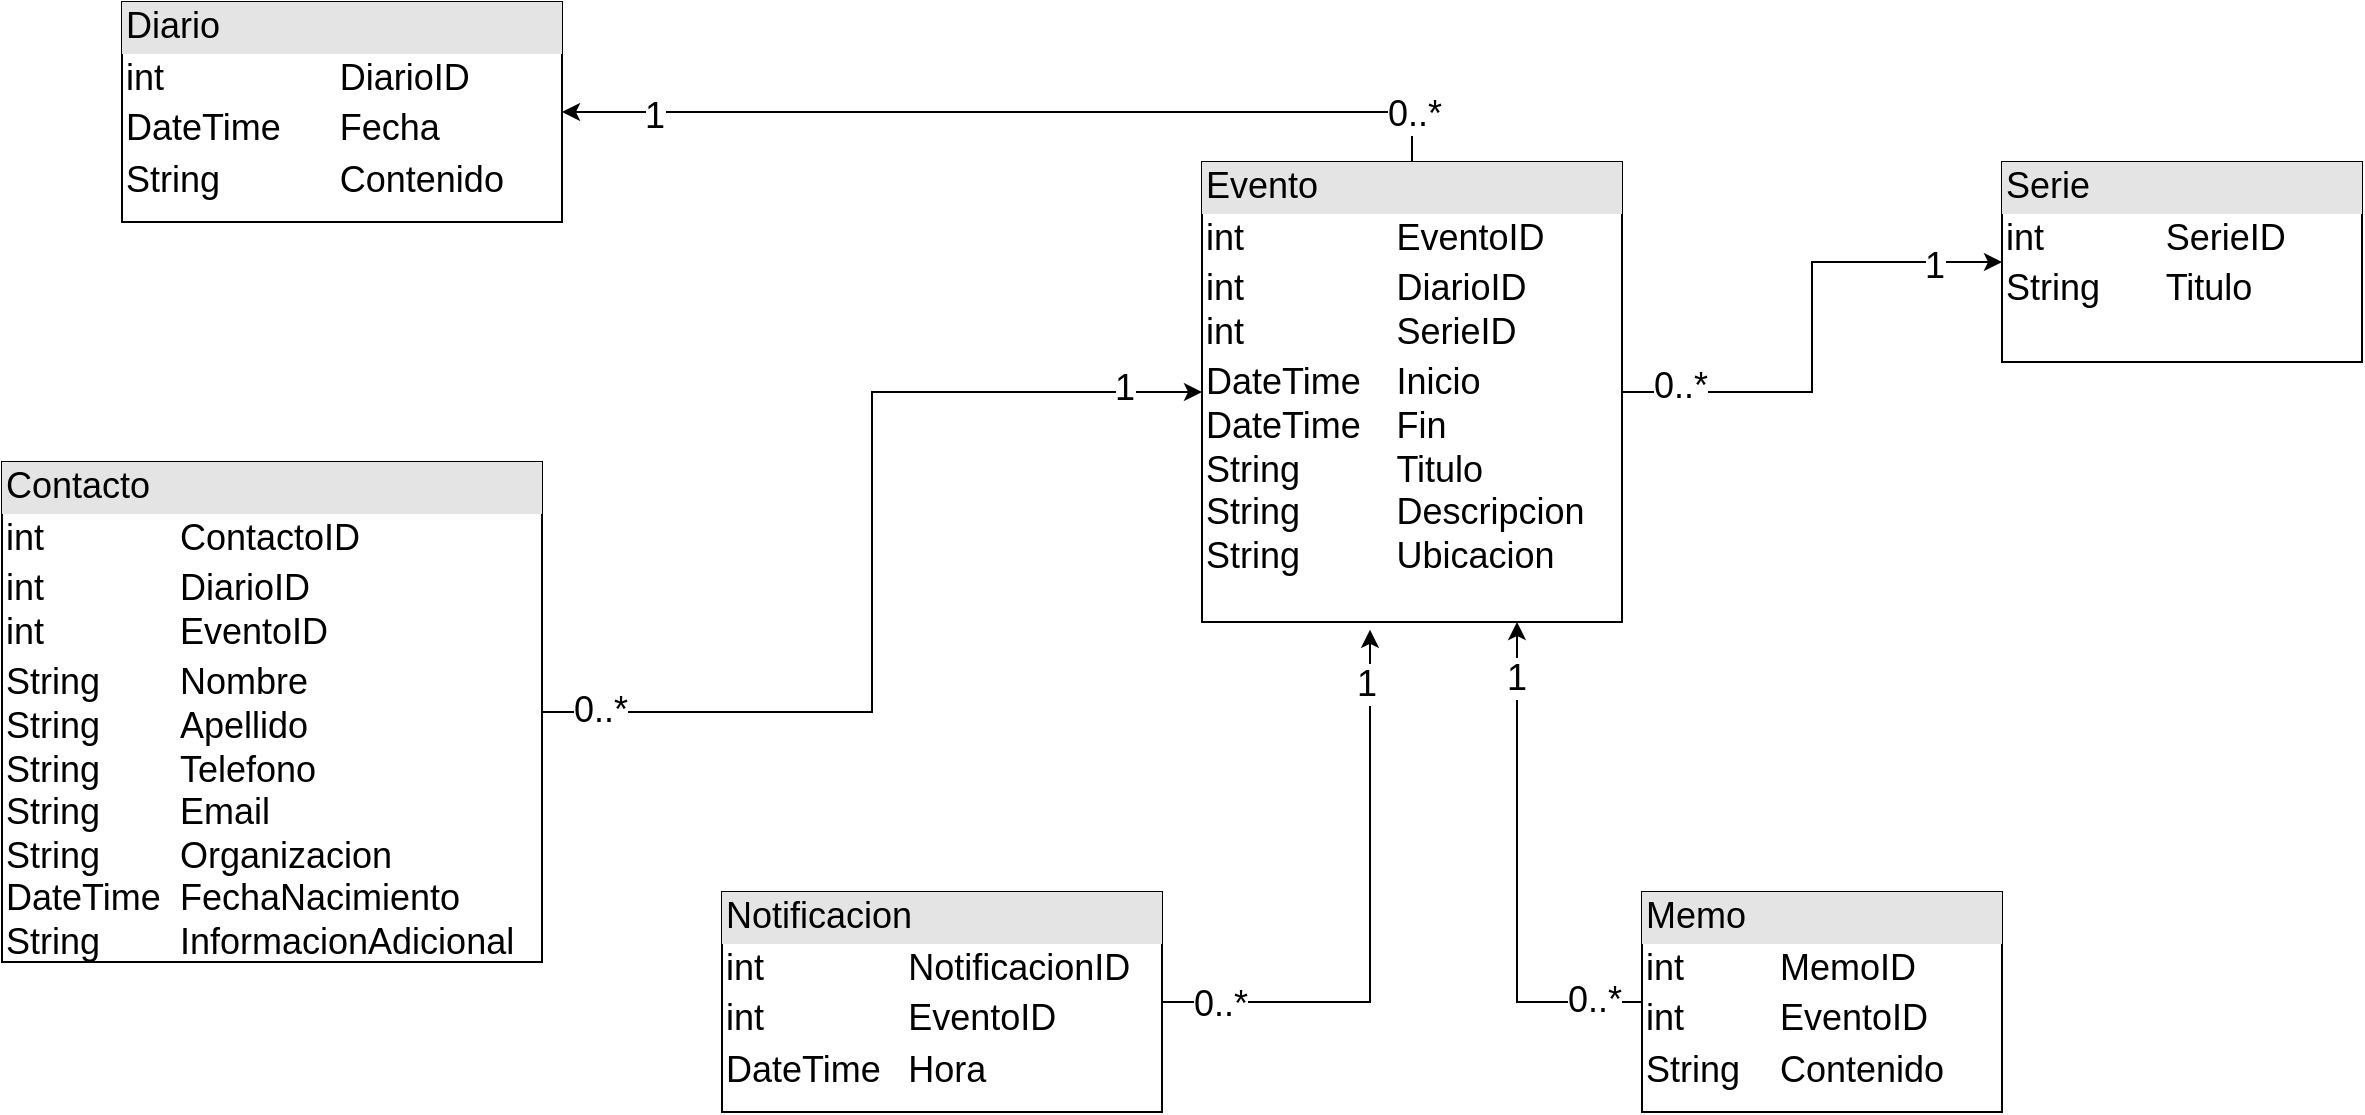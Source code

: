 <mxfile version="14.6.1" type="device"><diagram id="wIh8t5mPLOcBqdB9Jo3H" name="Page-1"><mxGraphModel dx="1303" dy="752" grid="1" gridSize="10" guides="1" tooltips="1" connect="1" arrows="1" fold="1" page="1" pageScale="1" pageWidth="827" pageHeight="1169" math="0" shadow="0"><root><mxCell id="0"/><mxCell id="1" parent="0"/><mxCell id="i-67r1jPQigWwQzcKloS-20" style="edgeStyle=orthogonalEdgeStyle;rounded=0;orthogonalLoop=1;jettySize=auto;html=1;entryX=0;entryY=0.5;entryDx=0;entryDy=0;fontSize=18;" parent="1" source="i-67r1jPQigWwQzcKloS-8" target="i-67r1jPQigWwQzcKloS-11" edge="1"><mxGeometry relative="1" as="geometry"/></mxCell><mxCell id="i-67r1jPQigWwQzcKloS-21" value="0..*" style="edgeLabel;html=1;align=center;verticalAlign=middle;resizable=0;points=[];fontSize=18;" parent="i-67r1jPQigWwQzcKloS-20" vertex="1" connectable="0"><mxGeometry x="-0.884" y="1" relative="1" as="geometry"><mxPoint as="offset"/></mxGeometry></mxCell><mxCell id="i-67r1jPQigWwQzcKloS-22" value="1" style="edgeLabel;html=1;align=center;verticalAlign=middle;resizable=0;points=[];fontSize=18;" parent="i-67r1jPQigWwQzcKloS-20" vertex="1" connectable="0"><mxGeometry x="0.838" y="2" relative="1" as="geometry"><mxPoint as="offset"/></mxGeometry></mxCell><mxCell id="i-67r1jPQigWwQzcKloS-8" value="&lt;div style=&quot;box-sizing: border-box ; width: 100% ; background: #e4e4e4 ; padding: 2px&quot;&gt;Contacto&lt;/div&gt;&lt;table style=&quot;width: 100% ; font-size: 1em&quot; cellpadding=&quot;2&quot; cellspacing=&quot;0&quot;&gt;&lt;tbody&gt;&lt;tr&gt;&lt;td&gt;int&lt;/td&gt;&lt;td&gt;ContactoID&lt;/td&gt;&lt;/tr&gt;&lt;tr&gt;&lt;td&gt;int&lt;br&gt;int&lt;/td&gt;&lt;td&gt;DiarioID&lt;br&gt;EventoID&lt;/td&gt;&lt;/tr&gt;&lt;tr&gt;&lt;td&gt;String&lt;br&gt;String&lt;br&gt;String&lt;br&gt;String&lt;br&gt;String&lt;br&gt;DateTime&lt;br&gt;String&lt;/td&gt;&lt;td&gt;Nombre&lt;br&gt;Apellido&lt;br&gt;Telefono&lt;br&gt;Email&lt;br&gt;Organizacion&lt;br&gt;FechaNacimiento&lt;br&gt;InformacionAdicional&lt;/td&gt;&lt;/tr&gt;&lt;/tbody&gt;&lt;/table&gt;" style="verticalAlign=top;align=left;overflow=fill;html=1;fontSize=18;" parent="1" vertex="1"><mxGeometry x="50" y="260" width="270" height="250" as="geometry"/></mxCell><mxCell id="i-67r1jPQigWwQzcKloS-23" style="edgeStyle=orthogonalEdgeStyle;rounded=0;orthogonalLoop=1;jettySize=auto;html=1;entryX=0.75;entryY=1;entryDx=0;entryDy=0;fontSize=18;" parent="1" source="i-67r1jPQigWwQzcKloS-9" target="i-67r1jPQigWwQzcKloS-11" edge="1"><mxGeometry relative="1" as="geometry"/></mxCell><mxCell id="i-67r1jPQigWwQzcKloS-24" value="0..*" style="edgeLabel;html=1;align=center;verticalAlign=middle;resizable=0;points=[];fontSize=18;" parent="i-67r1jPQigWwQzcKloS-23" vertex="1" connectable="0"><mxGeometry x="-0.804" y="-1" relative="1" as="geometry"><mxPoint as="offset"/></mxGeometry></mxCell><mxCell id="i-67r1jPQigWwQzcKloS-25" value="1" style="edgeLabel;html=1;align=center;verticalAlign=middle;resizable=0;points=[];fontSize=18;" parent="i-67r1jPQigWwQzcKloS-23" vertex="1" connectable="0"><mxGeometry x="0.781" y="1" relative="1" as="geometry"><mxPoint as="offset"/></mxGeometry></mxCell><mxCell id="i-67r1jPQigWwQzcKloS-9" value="&lt;div style=&quot;box-sizing: border-box ; width: 100% ; background: #e4e4e4 ; padding: 2px&quot;&gt;Memo&lt;/div&gt;&lt;table style=&quot;width: 100% ; font-size: 1em&quot; cellpadding=&quot;2&quot; cellspacing=&quot;0&quot;&gt;&lt;tbody&gt;&lt;tr&gt;&lt;td&gt;int&lt;/td&gt;&lt;td&gt;MemoID&lt;/td&gt;&lt;/tr&gt;&lt;tr&gt;&lt;td&gt;int&lt;/td&gt;&lt;td&gt;EventoID&lt;/td&gt;&lt;/tr&gt;&lt;tr&gt;&lt;td&gt;String&lt;/td&gt;&lt;td&gt;Contenido&lt;/td&gt;&lt;/tr&gt;&lt;/tbody&gt;&lt;/table&gt;" style="verticalAlign=top;align=left;overflow=fill;html=1;fontSize=18;" parent="1" vertex="1"><mxGeometry x="870" y="475" width="180" height="110" as="geometry"/></mxCell><mxCell id="i-67r1jPQigWwQzcKloS-26" style="edgeStyle=orthogonalEdgeStyle;rounded=0;orthogonalLoop=1;jettySize=auto;html=1;entryX=0.4;entryY=1.017;entryDx=0;entryDy=0;entryPerimeter=0;fontSize=18;" parent="1" source="i-67r1jPQigWwQzcKloS-10" target="i-67r1jPQigWwQzcKloS-11" edge="1"><mxGeometry relative="1" as="geometry"/></mxCell><mxCell id="i-67r1jPQigWwQzcKloS-27" value="0..*" style="edgeLabel;html=1;align=center;verticalAlign=middle;resizable=0;points=[];fontSize=18;" parent="i-67r1jPQigWwQzcKloS-26" vertex="1" connectable="0"><mxGeometry x="-0.8" y="-1" relative="1" as="geometry"><mxPoint as="offset"/></mxGeometry></mxCell><mxCell id="i-67r1jPQigWwQzcKloS-28" value="1" style="edgeLabel;html=1;align=center;verticalAlign=middle;resizable=0;points=[];fontSize=18;" parent="i-67r1jPQigWwQzcKloS-26" vertex="1" connectable="0"><mxGeometry x="0.817" y="2" relative="1" as="geometry"><mxPoint as="offset"/></mxGeometry></mxCell><mxCell id="i-67r1jPQigWwQzcKloS-10" value="&lt;div style=&quot;box-sizing: border-box ; width: 100% ; background: #e4e4e4 ; padding: 2px&quot;&gt;Notificacion&lt;/div&gt;&lt;table style=&quot;width: 100% ; font-size: 1em&quot; cellpadding=&quot;2&quot; cellspacing=&quot;0&quot;&gt;&lt;tbody&gt;&lt;tr&gt;&lt;td&gt;int&lt;/td&gt;&lt;td&gt;NotificacionID&lt;/td&gt;&lt;/tr&gt;&lt;tr&gt;&lt;td&gt;int&lt;/td&gt;&lt;td&gt;EventoID&lt;/td&gt;&lt;/tr&gt;&lt;tr&gt;&lt;td&gt;DateTime&lt;/td&gt;&lt;td&gt;Hora&lt;/td&gt;&lt;/tr&gt;&lt;/tbody&gt;&lt;/table&gt;" style="verticalAlign=top;align=left;overflow=fill;html=1;fontSize=18;" parent="1" vertex="1"><mxGeometry x="410" y="475" width="220" height="110" as="geometry"/></mxCell><mxCell id="i-67r1jPQigWwQzcKloS-14" style="edgeStyle=orthogonalEdgeStyle;rounded=0;orthogonalLoop=1;jettySize=auto;html=1;entryX=1;entryY=0.5;entryDx=0;entryDy=0;fontSize=18;" parent="1" source="i-67r1jPQigWwQzcKloS-11" target="i-67r1jPQigWwQzcKloS-12" edge="1"><mxGeometry relative="1" as="geometry"><Array as="points"><mxPoint x="755" y="85"/></Array></mxGeometry></mxCell><mxCell id="i-67r1jPQigWwQzcKloS-15" value="0..*" style="edgeLabel;html=1;align=center;verticalAlign=middle;resizable=0;points=[];fontSize=18;" parent="i-67r1jPQigWwQzcKloS-14" vertex="1" connectable="0"><mxGeometry x="-0.891" y="-1" relative="1" as="geometry"><mxPoint as="offset"/></mxGeometry></mxCell><mxCell id="i-67r1jPQigWwQzcKloS-16" value="1" style="edgeLabel;html=1;align=center;verticalAlign=middle;resizable=0;points=[];fontSize=18;" parent="i-67r1jPQigWwQzcKloS-14" vertex="1" connectable="0"><mxGeometry x="0.797" y="2" relative="1" as="geometry"><mxPoint as="offset"/></mxGeometry></mxCell><mxCell id="i-67r1jPQigWwQzcKloS-30" style="edgeStyle=orthogonalEdgeStyle;rounded=0;orthogonalLoop=1;jettySize=auto;html=1;entryX=0;entryY=0.5;entryDx=0;entryDy=0;fontSize=18;" parent="1" source="i-67r1jPQigWwQzcKloS-11" target="i-67r1jPQigWwQzcKloS-29" edge="1"><mxGeometry relative="1" as="geometry"/></mxCell><mxCell id="i-67r1jPQigWwQzcKloS-31" value="0..*" style="edgeLabel;html=1;align=center;verticalAlign=middle;resizable=0;points=[];fontSize=18;" parent="i-67r1jPQigWwQzcKloS-30" vertex="1" connectable="0"><mxGeometry x="-0.772" y="3" relative="1" as="geometry"><mxPoint as="offset"/></mxGeometry></mxCell><mxCell id="i-67r1jPQigWwQzcKloS-32" value="1" style="edgeLabel;html=1;align=center;verticalAlign=middle;resizable=0;points=[];fontSize=18;" parent="i-67r1jPQigWwQzcKloS-30" vertex="1" connectable="0"><mxGeometry x="0.733" y="-2" relative="1" as="geometry"><mxPoint as="offset"/></mxGeometry></mxCell><mxCell id="i-67r1jPQigWwQzcKloS-11" value="&lt;div style=&quot;box-sizing: border-box ; width: 100% ; background: #e4e4e4 ; padding: 2px&quot;&gt;Evento&lt;/div&gt;&lt;table style=&quot;width: 100% ; font-size: 1em&quot; cellpadding=&quot;2&quot; cellspacing=&quot;0&quot;&gt;&lt;tbody&gt;&lt;tr&gt;&lt;td&gt;int&lt;/td&gt;&lt;td&gt;EventoID&lt;/td&gt;&lt;/tr&gt;&lt;tr&gt;&lt;td&gt;int&lt;br&gt;int&lt;/td&gt;&lt;td&gt;DiarioID&lt;br&gt;SerieID&lt;/td&gt;&lt;/tr&gt;&lt;tr&gt;&lt;td&gt;DateTime&lt;br&gt;DateTime&lt;br&gt;String&lt;br&gt;String&lt;br&gt;String&lt;br&gt;&lt;br&gt;&lt;/td&gt;&lt;td&gt;Inicio&lt;br&gt;Fin&lt;br&gt;Titulo&lt;br&gt;Descripcion&lt;br&gt;Ubicacion&lt;br&gt;&lt;br&gt;&lt;/td&gt;&lt;/tr&gt;&lt;/tbody&gt;&lt;/table&gt;" style="verticalAlign=top;align=left;overflow=fill;html=1;fontSize=18;" parent="1" vertex="1"><mxGeometry x="650" y="110" width="210" height="230" as="geometry"/></mxCell><mxCell id="i-67r1jPQigWwQzcKloS-12" value="&lt;div style=&quot;box-sizing: border-box ; width: 100% ; background: #e4e4e4 ; padding: 2px&quot;&gt;Diario&lt;/div&gt;&lt;table style=&quot;width: 100% ; font-size: 1em&quot; cellpadding=&quot;2&quot; cellspacing=&quot;0&quot;&gt;&lt;tbody&gt;&lt;tr&gt;&lt;td&gt;int&lt;/td&gt;&lt;td&gt;DiarioID&lt;/td&gt;&lt;/tr&gt;&lt;tr&gt;&lt;td&gt;DateTime&lt;/td&gt;&lt;td&gt;Fecha&lt;/td&gt;&lt;/tr&gt;&lt;tr&gt;&lt;td&gt;String&lt;/td&gt;&lt;td&gt;Contenido&lt;/td&gt;&lt;/tr&gt;&lt;/tbody&gt;&lt;/table&gt;" style="verticalAlign=top;align=left;overflow=fill;html=1;fontSize=18;" parent="1" vertex="1"><mxGeometry x="110" y="30" width="220" height="110" as="geometry"/></mxCell><mxCell id="i-67r1jPQigWwQzcKloS-29" value="&lt;div style=&quot;box-sizing: border-box ; width: 100% ; background: #e4e4e4 ; padding: 2px&quot;&gt;Serie&lt;/div&gt;&lt;table style=&quot;width: 100% ; font-size: 1em&quot; cellpadding=&quot;2&quot; cellspacing=&quot;0&quot;&gt;&lt;tbody&gt;&lt;tr&gt;&lt;td&gt;int&lt;/td&gt;&lt;td&gt;SerieID&lt;/td&gt;&lt;/tr&gt;&lt;tr&gt;&lt;td&gt;String&lt;/td&gt;&lt;td&gt;Titulo&lt;/td&gt;&lt;/tr&gt;&lt;tr&gt;&lt;td&gt;&lt;/td&gt;&lt;td&gt;&lt;br&gt;&lt;/td&gt;&lt;/tr&gt;&lt;/tbody&gt;&lt;/table&gt;" style="verticalAlign=top;align=left;overflow=fill;html=1;fontSize=18;" parent="1" vertex="1"><mxGeometry x="1050" y="110" width="180" height="100" as="geometry"/></mxCell></root></mxGraphModel></diagram></mxfile>